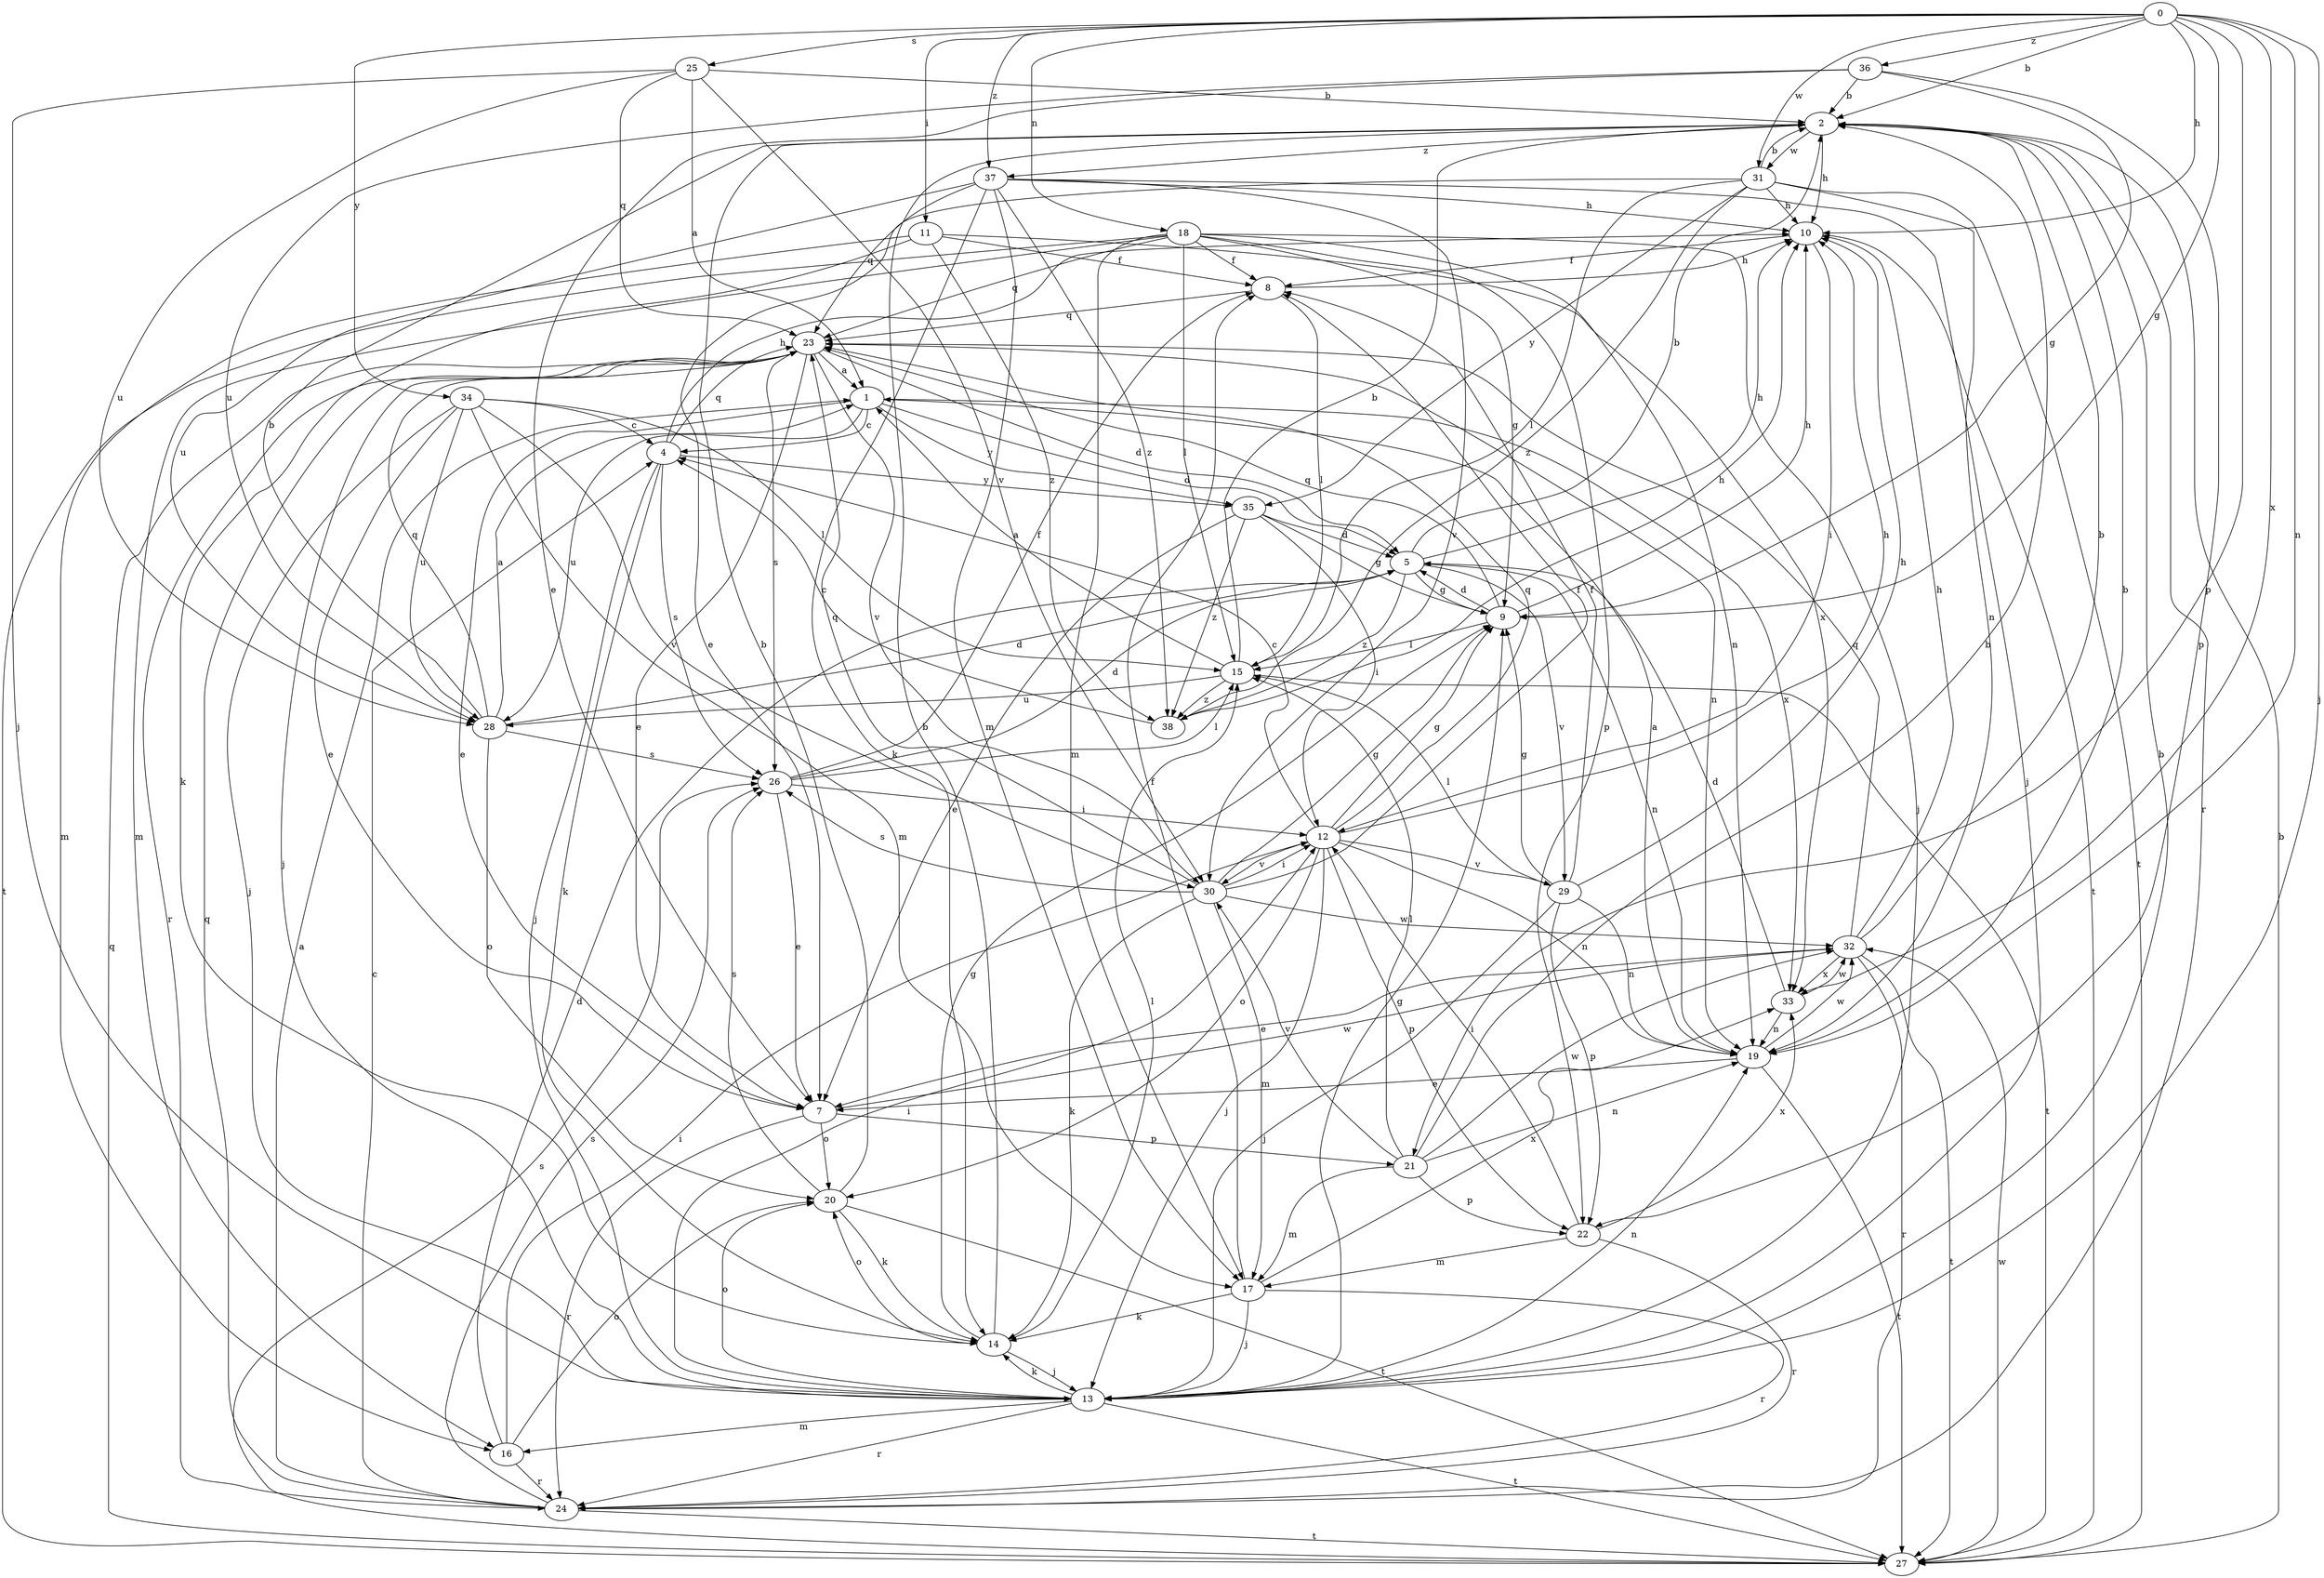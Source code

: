 strict digraph  {
0;
1;
2;
4;
5;
7;
8;
9;
10;
11;
12;
13;
14;
15;
16;
17;
18;
19;
20;
21;
22;
23;
24;
25;
26;
27;
28;
29;
30;
31;
32;
33;
34;
35;
36;
37;
38;
0 -> 2  [label=b];
0 -> 9  [label=g];
0 -> 10  [label=h];
0 -> 11  [label=i];
0 -> 13  [label=j];
0 -> 18  [label=n];
0 -> 19  [label=n];
0 -> 21  [label=p];
0 -> 25  [label=s];
0 -> 31  [label=w];
0 -> 33  [label=x];
0 -> 34  [label=y];
0 -> 36  [label=z];
0 -> 37  [label=z];
1 -> 4  [label=c];
1 -> 5  [label=d];
1 -> 7  [label=e];
1 -> 28  [label=u];
1 -> 33  [label=x];
1 -> 35  [label=y];
2 -> 10  [label=h];
2 -> 24  [label=r];
2 -> 31  [label=w];
2 -> 37  [label=z];
4 -> 10  [label=h];
4 -> 13  [label=j];
4 -> 14  [label=k];
4 -> 23  [label=q];
4 -> 26  [label=s];
4 -> 35  [label=y];
5 -> 2  [label=b];
5 -> 9  [label=g];
5 -> 10  [label=h];
5 -> 19  [label=n];
5 -> 29  [label=v];
5 -> 38  [label=z];
7 -> 20  [label=o];
7 -> 21  [label=p];
7 -> 24  [label=r];
7 -> 32  [label=w];
8 -> 10  [label=h];
8 -> 15  [label=l];
8 -> 23  [label=q];
9 -> 5  [label=d];
9 -> 10  [label=h];
9 -> 15  [label=l];
9 -> 23  [label=q];
10 -> 8  [label=f];
10 -> 12  [label=i];
10 -> 27  [label=t];
11 -> 8  [label=f];
11 -> 14  [label=k];
11 -> 16  [label=m];
11 -> 33  [label=x];
11 -> 38  [label=z];
12 -> 4  [label=c];
12 -> 9  [label=g];
12 -> 10  [label=h];
12 -> 13  [label=j];
12 -> 19  [label=n];
12 -> 20  [label=o];
12 -> 22  [label=p];
12 -> 23  [label=q];
12 -> 29  [label=v];
12 -> 30  [label=v];
13 -> 2  [label=b];
13 -> 9  [label=g];
13 -> 12  [label=i];
13 -> 14  [label=k];
13 -> 16  [label=m];
13 -> 19  [label=n];
13 -> 20  [label=o];
13 -> 24  [label=r];
13 -> 27  [label=t];
14 -> 2  [label=b];
14 -> 9  [label=g];
14 -> 13  [label=j];
14 -> 15  [label=l];
14 -> 20  [label=o];
15 -> 1  [label=a];
15 -> 2  [label=b];
15 -> 27  [label=t];
15 -> 28  [label=u];
15 -> 38  [label=z];
16 -> 5  [label=d];
16 -> 12  [label=i];
16 -> 20  [label=o];
16 -> 24  [label=r];
17 -> 8  [label=f];
17 -> 13  [label=j];
17 -> 14  [label=k];
17 -> 24  [label=r];
17 -> 33  [label=x];
18 -> 8  [label=f];
18 -> 9  [label=g];
18 -> 13  [label=j];
18 -> 15  [label=l];
18 -> 16  [label=m];
18 -> 17  [label=m];
18 -> 19  [label=n];
18 -> 22  [label=p];
18 -> 23  [label=q];
18 -> 27  [label=t];
19 -> 1  [label=a];
19 -> 2  [label=b];
19 -> 7  [label=e];
19 -> 27  [label=t];
19 -> 32  [label=w];
20 -> 2  [label=b];
20 -> 14  [label=k];
20 -> 26  [label=s];
20 -> 27  [label=t];
21 -> 2  [label=b];
21 -> 15  [label=l];
21 -> 17  [label=m];
21 -> 19  [label=n];
21 -> 22  [label=p];
21 -> 30  [label=v];
21 -> 32  [label=w];
22 -> 12  [label=i];
22 -> 17  [label=m];
22 -> 24  [label=r];
22 -> 33  [label=x];
23 -> 1  [label=a];
23 -> 5  [label=d];
23 -> 7  [label=e];
23 -> 13  [label=j];
23 -> 19  [label=n];
23 -> 24  [label=r];
23 -> 26  [label=s];
23 -> 30  [label=v];
24 -> 1  [label=a];
24 -> 4  [label=c];
24 -> 23  [label=q];
24 -> 26  [label=s];
24 -> 27  [label=t];
25 -> 1  [label=a];
25 -> 2  [label=b];
25 -> 13  [label=j];
25 -> 23  [label=q];
25 -> 28  [label=u];
25 -> 30  [label=v];
26 -> 5  [label=d];
26 -> 7  [label=e];
26 -> 8  [label=f];
26 -> 12  [label=i];
26 -> 15  [label=l];
27 -> 2  [label=b];
27 -> 23  [label=q];
27 -> 26  [label=s];
27 -> 32  [label=w];
28 -> 1  [label=a];
28 -> 2  [label=b];
28 -> 5  [label=d];
28 -> 20  [label=o];
28 -> 23  [label=q];
28 -> 26  [label=s];
29 -> 8  [label=f];
29 -> 9  [label=g];
29 -> 10  [label=h];
29 -> 13  [label=j];
29 -> 15  [label=l];
29 -> 19  [label=n];
29 -> 22  [label=p];
30 -> 8  [label=f];
30 -> 9  [label=g];
30 -> 12  [label=i];
30 -> 14  [label=k];
30 -> 17  [label=m];
30 -> 23  [label=q];
30 -> 26  [label=s];
30 -> 32  [label=w];
31 -> 2  [label=b];
31 -> 7  [label=e];
31 -> 10  [label=h];
31 -> 15  [label=l];
31 -> 19  [label=n];
31 -> 27  [label=t];
31 -> 35  [label=y];
31 -> 38  [label=z];
32 -> 2  [label=b];
32 -> 7  [label=e];
32 -> 10  [label=h];
32 -> 23  [label=q];
32 -> 24  [label=r];
32 -> 27  [label=t];
32 -> 33  [label=x];
33 -> 5  [label=d];
33 -> 19  [label=n];
33 -> 32  [label=w];
34 -> 4  [label=c];
34 -> 7  [label=e];
34 -> 13  [label=j];
34 -> 15  [label=l];
34 -> 17  [label=m];
34 -> 28  [label=u];
34 -> 30  [label=v];
35 -> 5  [label=d];
35 -> 7  [label=e];
35 -> 9  [label=g];
35 -> 12  [label=i];
35 -> 38  [label=z];
36 -> 2  [label=b];
36 -> 7  [label=e];
36 -> 9  [label=g];
36 -> 22  [label=p];
36 -> 28  [label=u];
37 -> 10  [label=h];
37 -> 13  [label=j];
37 -> 14  [label=k];
37 -> 17  [label=m];
37 -> 23  [label=q];
37 -> 28  [label=u];
37 -> 30  [label=v];
37 -> 38  [label=z];
38 -> 4  [label=c];
38 -> 10  [label=h];
}
